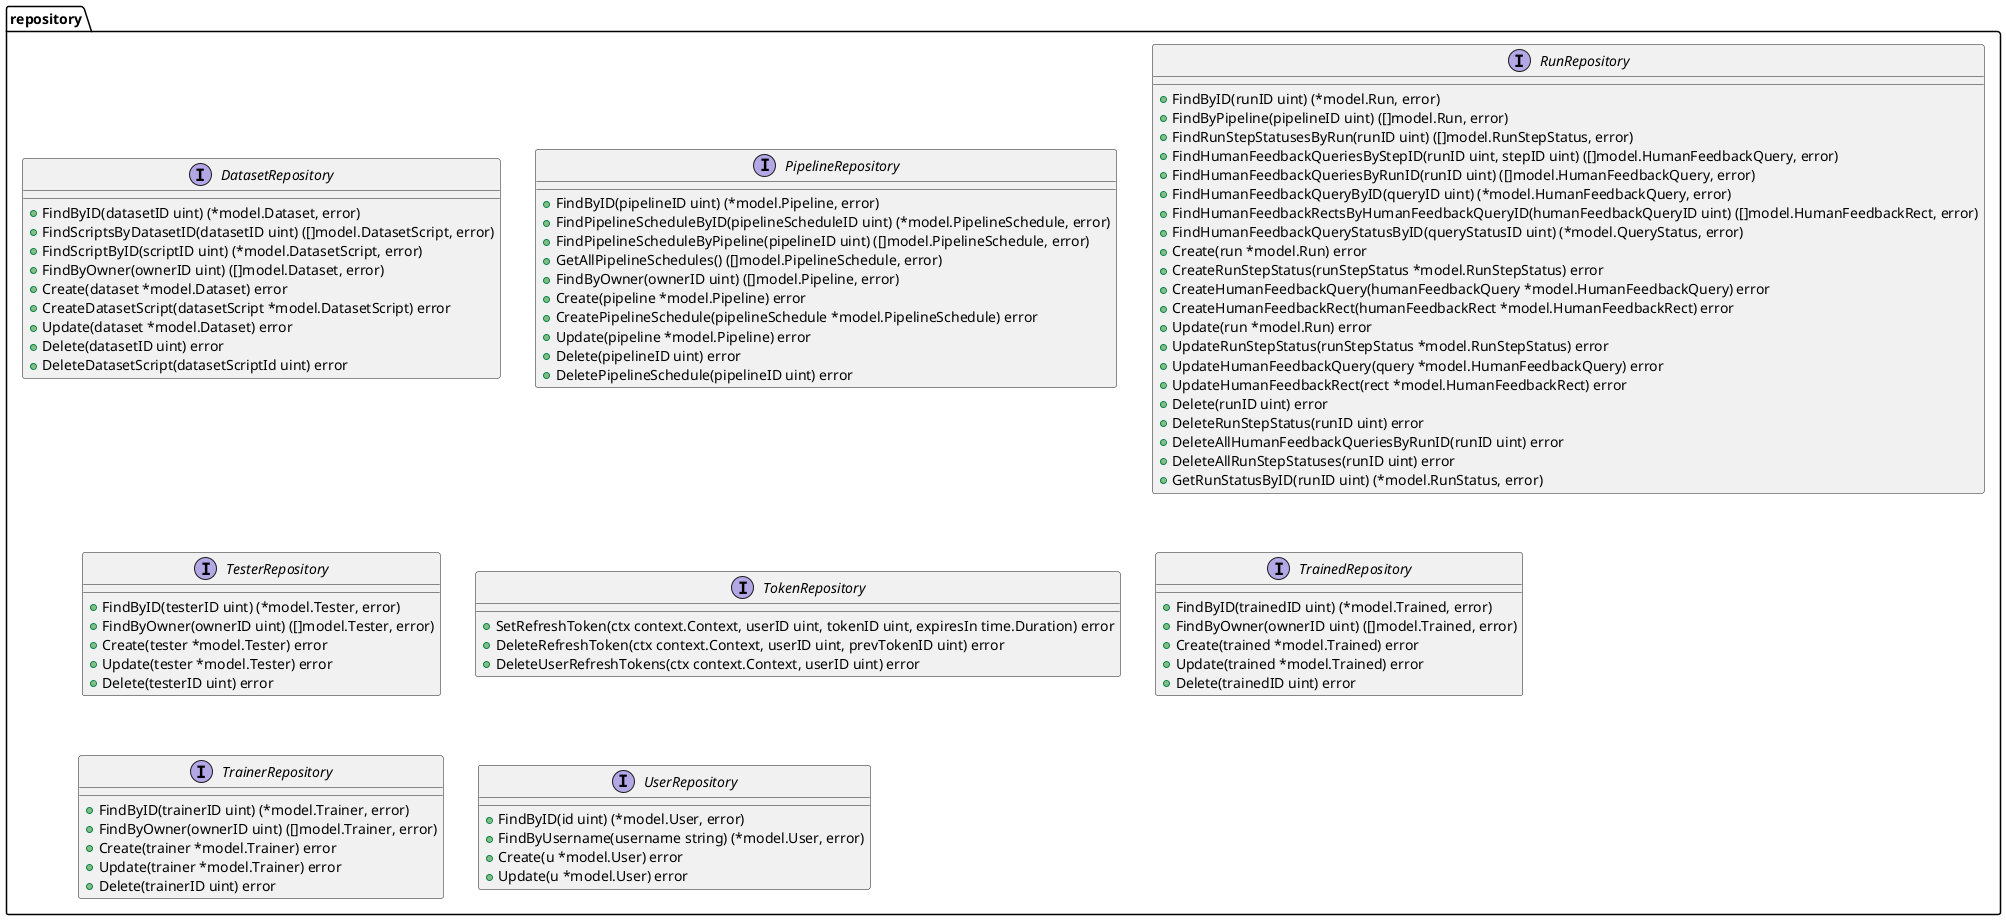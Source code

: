 @startuml
namespace repository {
    interface DatasetRepository  {
        + FindByID(datasetID uint) (*model.Dataset, error)
        + FindScriptsByDatasetID(datasetID uint) ([]model.DatasetScript, error)
        + FindScriptByID(scriptID uint) (*model.DatasetScript, error)
        + FindByOwner(ownerID uint) ([]model.Dataset, error)
        + Create(dataset *model.Dataset) error
        + CreateDatasetScript(datasetScript *model.DatasetScript) error
        + Update(dataset *model.Dataset) error
        + Delete(datasetID uint) error
        + DeleteDatasetScript(datasetScriptId uint) error

    }
    interface PipelineRepository  {
        + FindByID(pipelineID uint) (*model.Pipeline, error)
        + FindPipelineScheduleByID(pipelineScheduleID uint) (*model.PipelineSchedule, error)
        + FindPipelineScheduleByPipeline(pipelineID uint) ([]model.PipelineSchedule, error)
        + GetAllPipelineSchedules() ([]model.PipelineSchedule, error)
        + FindByOwner(ownerID uint) ([]model.Pipeline, error)
        + Create(pipeline *model.Pipeline) error
        + CreatePipelineSchedule(pipelineSchedule *model.PipelineSchedule) error
        + Update(pipeline *model.Pipeline) error
        + Delete(pipelineID uint) error
        + DeletePipelineSchedule(pipelineID uint) error

    }
    interface RunRepository  {
        + FindByID(runID uint) (*model.Run, error)
        + FindByPipeline(pipelineID uint) ([]model.Run, error)
        + FindRunStepStatusesByRun(runID uint) ([]model.RunStepStatus, error)
        + FindHumanFeedbackQueriesByStepID(runID uint, stepID uint) ([]model.HumanFeedbackQuery, error)
        + FindHumanFeedbackQueriesByRunID(runID uint) ([]model.HumanFeedbackQuery, error)
        + FindHumanFeedbackQueryByID(queryID uint) (*model.HumanFeedbackQuery, error)
        + FindHumanFeedbackRectsByHumanFeedbackQueryID(humanFeedbackQueryID uint) ([]model.HumanFeedbackRect, error)
        + FindHumanFeedbackQueryStatusByID(queryStatusID uint) (*model.QueryStatus, error)
        + Create(run *model.Run) error
        + CreateRunStepStatus(runStepStatus *model.RunStepStatus) error
        + CreateHumanFeedbackQuery(humanFeedbackQuery *model.HumanFeedbackQuery) error
        + CreateHumanFeedbackRect(humanFeedbackRect *model.HumanFeedbackRect) error
        + Update(run *model.Run) error
        + UpdateRunStepStatus(runStepStatus *model.RunStepStatus) error
        + UpdateHumanFeedbackQuery(query *model.HumanFeedbackQuery) error
        + UpdateHumanFeedbackRect(rect *model.HumanFeedbackRect) error
        + Delete(runID uint) error
        + DeleteRunStepStatus(runID uint) error
        + DeleteAllHumanFeedbackQueriesByRunID(runID uint) error
        + DeleteAllRunStepStatuses(runID uint) error
        + GetRunStatusByID(runID uint) (*model.RunStatus, error)

    }
    interface TesterRepository  {
        + FindByID(testerID uint) (*model.Tester, error)
        + FindByOwner(ownerID uint) ([]model.Tester, error)
        + Create(tester *model.Tester) error
        + Update(tester *model.Tester) error
        + Delete(testerID uint) error

    }
    interface TokenRepository  {
        + SetRefreshToken(ctx context.Context, userID uint, tokenID uint, expiresIn time.Duration) error
        + DeleteRefreshToken(ctx context.Context, userID uint, prevTokenID uint) error
        + DeleteUserRefreshTokens(ctx context.Context, userID uint) error

    }
    interface TrainedRepository  {
        + FindByID(trainedID uint) (*model.Trained, error)
        + FindByOwner(ownerID uint) ([]model.Trained, error)
        + Create(trained *model.Trained) error
        + Update(trained *model.Trained) error
        + Delete(trainedID uint) error

    }
    interface TrainerRepository  {
        + FindByID(trainerID uint) (*model.Trainer, error)
        + FindByOwner(ownerID uint) ([]model.Trainer, error)
        + Create(trainer *model.Trainer) error
        + Update(trainer *model.Trainer) error
        + Delete(trainerID uint) error

    }
    interface UserRepository  {
        + FindByID(id uint) (*model.User, error)
        + FindByUsername(username string) (*model.User, error)
        + Create(u *model.User) error
        + Update(u *model.User) error

    }
@enduml
